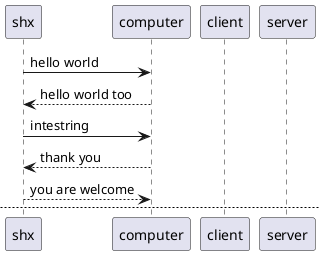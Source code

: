 ' 顺序图
/'
顺序图用 -> , -->, <-, <-- 来绘制参与者（Participants）之间的消息（Message）。
'/
@startuml SequenceDigram
    shx -> computer : hello world
    computer --> shx : hello world too
    shx -> computer : intestring
    computer --> shx : thank you 
    computer <-- shx : you are welcome
' 这个版本的newpage 有问题，
newpage 
    client -> server : hello

newpage hello2
    client -> server : hello
@enduml